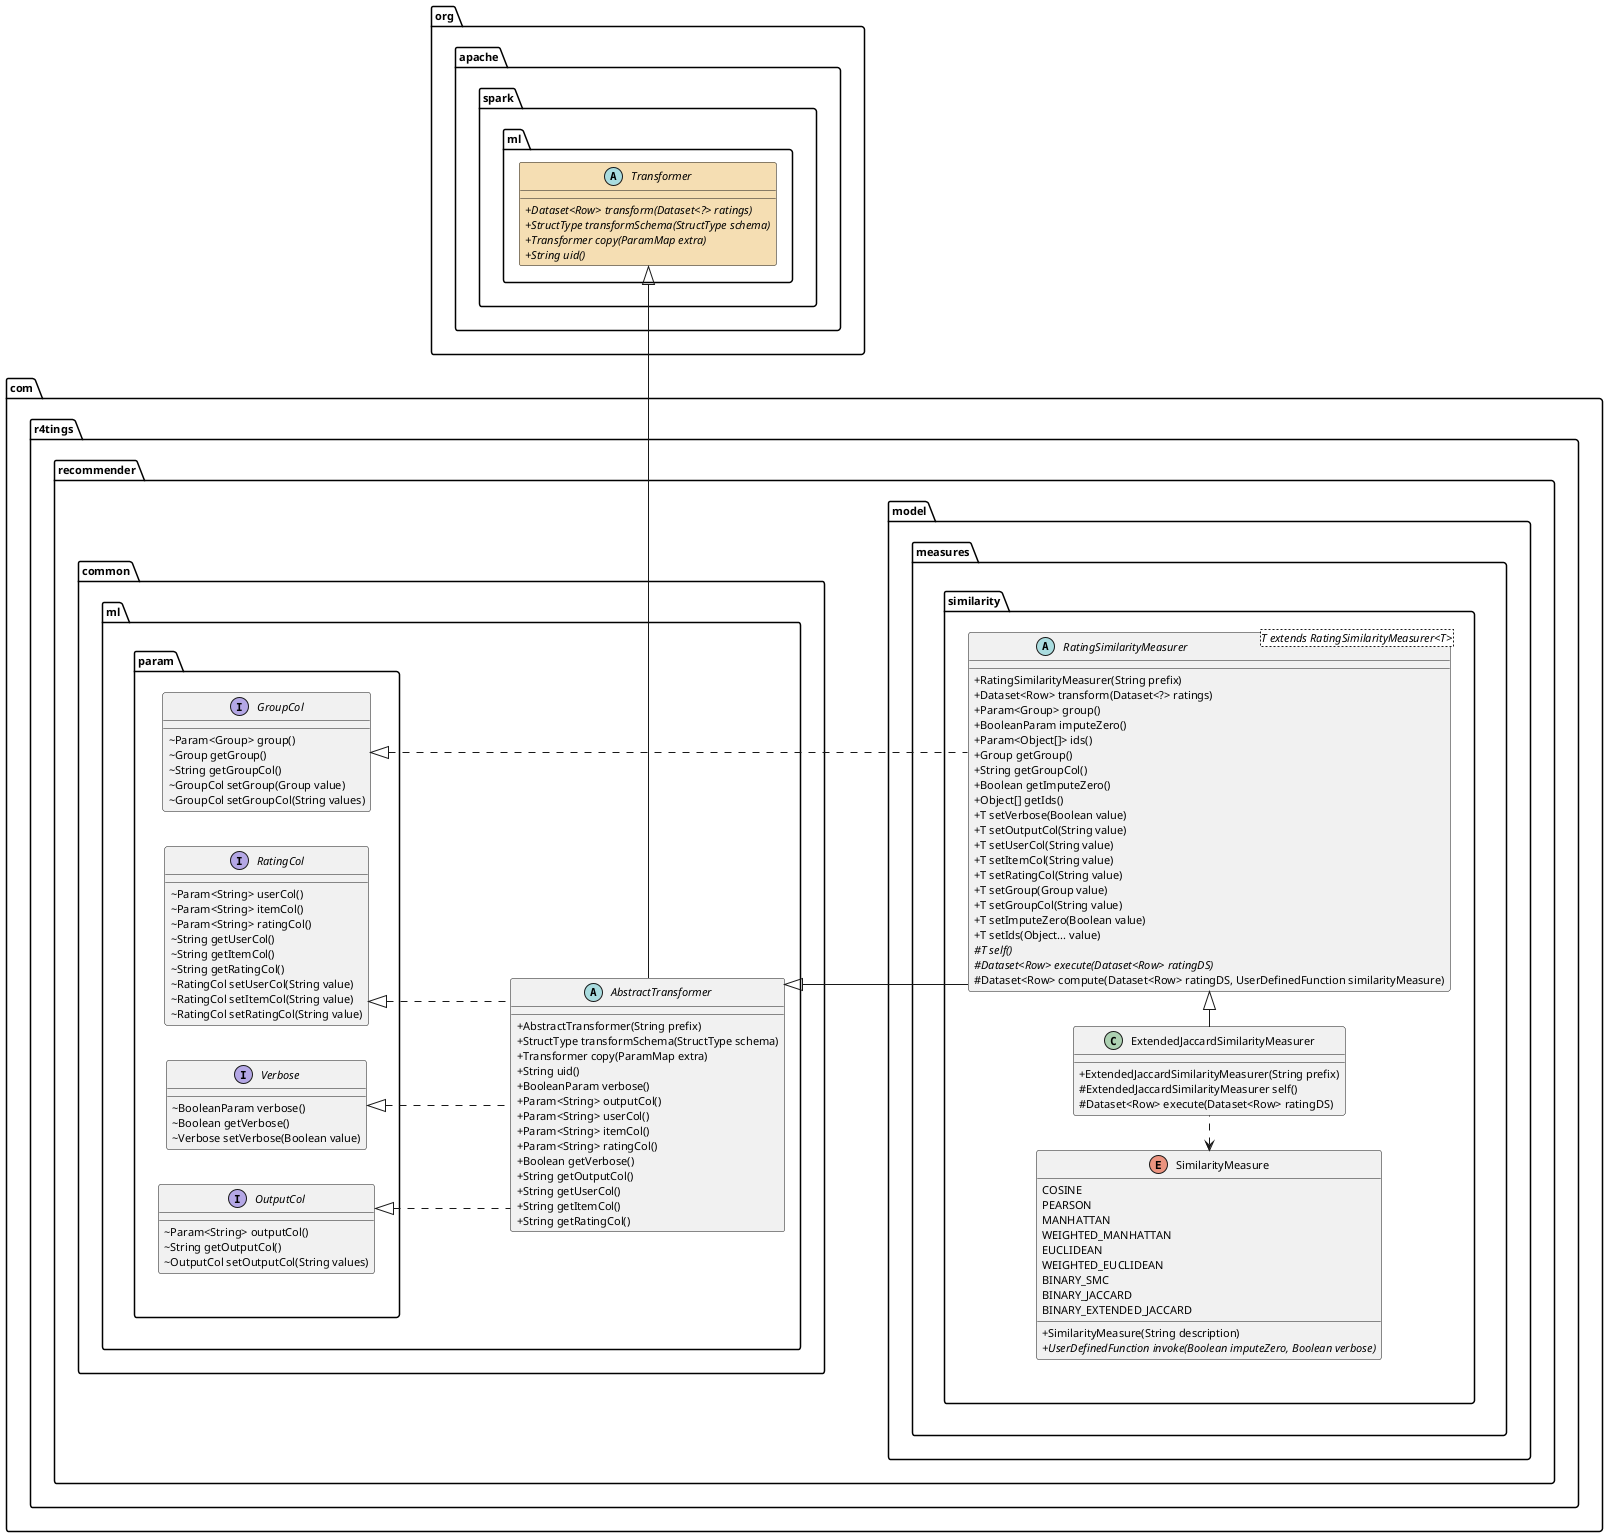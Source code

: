 @startuml

scale 1

skinparam defaultFontName "D2Coding ligature"
skinparam defaultFontSize 11
skinparam shadowing false
skinparam classAttributeIconSize 0

skinparam linetype ortho
left to right direction

package org.apache.spark.ml {
    abstract class Transformer #Wheat {
        + {abstract} Dataset<Row> transform(Dataset<?> ratings)
        + {abstract} StructType transformSchema(StructType schema)
        + {abstract} Transformer copy(ParamMap extra)
        + {abstract} String uid()
    }
}

package com.r4tings.recommender.common.ml {

    package com.r4tings.recommender.common.ml.param {

        interface RatingCol{
            ~ Param<String> userCol()
            ~ Param<String> itemCol()
            ~ Param<String> ratingCol()
            ~ String getUserCol()
            ~ String getItemCol()
            ~ String getRatingCol()
            ~ RatingCol setUserCol(String value)
            ~ RatingCol setItemCol(String value)
            ~ RatingCol setRatingCol(String value)
        }

        interface Verbose{
            ~ BooleanParam verbose()
            ~ Boolean getVerbose()
            ~ Verbose setVerbose(Boolean value)
        }

        interface OutputCol{
            ~ Param<String> outputCol()
            ~ String getOutputCol()
            ~ OutputCol setOutputCol(String values)
        }

        interface GroupCol{
            ~ Param<Group> group()
            ~ Group getGroup()
            ~ String getGroupCol()
            ~ GroupCol setGroup(Group value)
            ~ GroupCol setGroupCol(String values)
        }
    }

    abstract class AbstractTransformer{
        + AbstractTransformer(String prefix)
        + StructType transformSchema(StructType schema)
        + Transformer copy(ParamMap extra)
        + String uid()
        + BooleanParam verbose()
        + Param<String> outputCol()
        + Param<String> userCol()
        + Param<String> itemCol()
        + Param<String> ratingCol()
        + Boolean getVerbose()
        + String getOutputCol()
        + String getUserCol()
        + String getItemCol()
        + String getRatingCol()
    }

    Verbose <|.. AbstractTransformer
    OutputCol <|.. AbstractTransformer
    RatingCol <|.. AbstractTransformer

}

    Transformer <|-left- AbstractTransformer

package com.r4tings.recommender.model.measures.similarity {

    abstract class RatingSimilarityMeasurer<T extends RatingSimilarityMeasurer<T>>{
        + RatingSimilarityMeasurer(String prefix)
        + Dataset<Row> transform(Dataset<?> ratings)
        + Param<Group> group()
        + BooleanParam imputeZero()
        + Param<Object[]> ids()
        + Group getGroup()
        + String getGroupCol()
        + Boolean getImputeZero()
        + Object[] getIds()
        + T setVerbose(Boolean value)
        + T setOutputCol(String value)
        + T setUserCol(String value)
        + T setItemCol(String value)
        + T setRatingCol(String value)
        + T setGroup(Group value)
        + T setGroupCol(String value)
        + T setImputeZero(Boolean value)
        + T setIds(Object... value)
        # {abstract} T self()
        # {abstract} Dataset<Row> execute(Dataset<Row> ratingDS)
        # Dataset<Row> compute(Dataset<Row> ratingDS, UserDefinedFunction similarityMeasure)
    }

    class ExtendedJaccardSimilarityMeasurer{
        + ExtendedJaccardSimilarityMeasurer(String prefix)
        # ExtendedJaccardSimilarityMeasurer self()
        # Dataset<Row> execute(Dataset<Row> ratingDS)
    }


    enum SimilarityMeasure {
        COSINE
        PEARSON
        MANHATTAN
        WEIGHTED_MANHATTAN
        EUCLIDEAN
        WEIGHTED_EUCLIDEAN
        BINARY_SMC
        BINARY_JACCARD
        BINARY_EXTENDED_JACCARD
        + SimilarityMeasure(String description)
        + {abstract} UserDefinedFunction invoke(Boolean imputeZero, Boolean verbose)
    }

    AbstractTransformer <|-- RatingSimilarityMeasurer
    GroupCol <|.. RatingSimilarityMeasurer
    RatingSimilarityMeasurer <|-left- ExtendedJaccardSimilarityMeasurer
    SimilarityMeasure <.right. ExtendedJaccardSimilarityMeasurer


}

com.r4tings.recommender.common.ml.param -[hidden]- com.r4tings.recommender.model.measures.similarity

@enduml